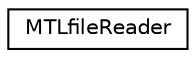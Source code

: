 digraph "Graphical Class Hierarchy"
{
  edge [fontname="Helvetica",fontsize="10",labelfontname="Helvetica",labelfontsize="10"];
  node [fontname="Helvetica",fontsize="10",shape=record];
  rankdir="LR";
  Node0 [label="MTLfileReader",height=0.2,width=0.4,color="black", fillcolor="white", style="filled",URL="$class_m_t_lfile_reader.html"];
}
